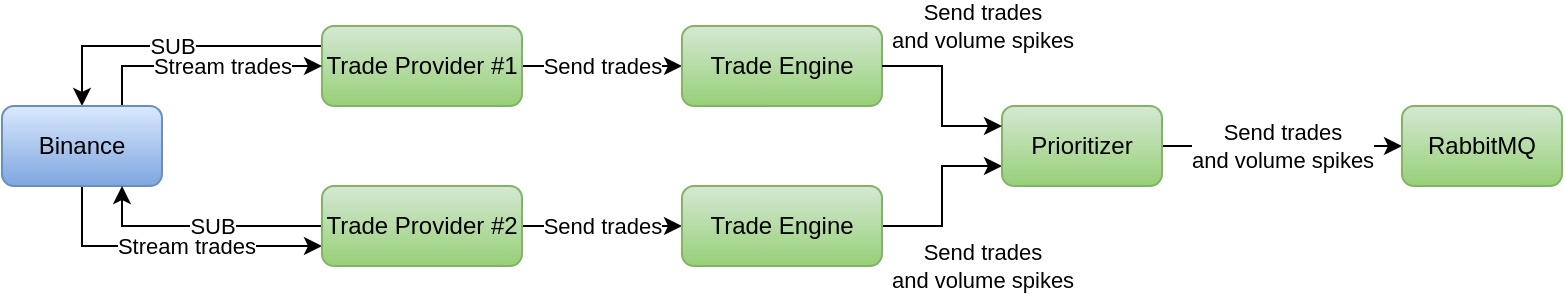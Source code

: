 <mxfile version="20.8.14" type="device"><diagram id="VA_JP7Th453qNerWVTJB" name="Page-1"><mxGraphModel dx="1152" dy="687" grid="1" gridSize="10" guides="1" tooltips="1" connect="1" arrows="1" fold="1" page="1" pageScale="1" pageWidth="850" pageHeight="1100" math="0" shadow="0"><root><mxCell id="0"/><mxCell id="1" parent="0"/><mxCell id="SDbBFG0EWP2BDk197MGh-5" value="SUB" style="edgeStyle=orthogonalEdgeStyle;rounded=0;orthogonalLoop=1;jettySize=auto;html=1;entryX=0.5;entryY=0;entryDx=0;entryDy=0;exitX=0;exitY=0.25;exitDx=0;exitDy=0;" parent="1" source="SDbBFG0EWP2BDk197MGh-1" target="SDbBFG0EWP2BDk197MGh-2" edge="1"><mxGeometry relative="1" as="geometry"/></mxCell><mxCell id="SDbBFG0EWP2BDk197MGh-7" value="Send trades&lt;br&gt;and volume spikes" style="edgeStyle=orthogonalEdgeStyle;rounded=0;orthogonalLoop=1;jettySize=auto;html=1;entryX=0;entryY=0.5;entryDx=0;entryDy=0;exitX=1;exitY=0.5;exitDx=0;exitDy=0;" parent="1" source="dpsqGTVx2oXtvWgPN54V-7" target="SDbBFG0EWP2BDk197MGh-3" edge="1"><mxGeometry relative="1" as="geometry"><mxPoint x="780" y="210" as="sourcePoint"/></mxGeometry></mxCell><mxCell id="dpsqGTVx2oXtvWgPN54V-2" value="Send trades" style="edgeStyle=orthogonalEdgeStyle;rounded=0;orthogonalLoop=1;jettySize=auto;html=1;entryX=0;entryY=0.5;entryDx=0;entryDy=0;" parent="1" source="SDbBFG0EWP2BDk197MGh-1" target="dpsqGTVx2oXtvWgPN54V-1" edge="1"><mxGeometry relative="1" as="geometry"/></mxCell><mxCell id="SDbBFG0EWP2BDk197MGh-1" value="Trade Provider #1" style="rounded=1;whiteSpace=wrap;html=1;fillColor=#d5e8d4;gradientColor=#97d077;strokeColor=#82b366;" parent="1" vertex="1"><mxGeometry x="200" y="240" width="100" height="40" as="geometry"/></mxCell><mxCell id="SDbBFG0EWP2BDk197MGh-6" value="Stream trades" style="edgeStyle=orthogonalEdgeStyle;rounded=0;orthogonalLoop=1;jettySize=auto;html=1;entryX=0;entryY=0.5;entryDx=0;entryDy=0;exitX=0.75;exitY=0;exitDx=0;exitDy=0;" parent="1" source="SDbBFG0EWP2BDk197MGh-2" target="SDbBFG0EWP2BDk197MGh-1" edge="1"><mxGeometry x="0.167" relative="1" as="geometry"><mxPoint as="offset"/></mxGeometry></mxCell><mxCell id="dpsqGTVx2oXtvWgPN54V-11" value="Stream trades" style="edgeStyle=orthogonalEdgeStyle;rounded=0;orthogonalLoop=1;jettySize=auto;html=1;entryX=0;entryY=0.75;entryDx=0;entryDy=0;exitX=0.5;exitY=1;exitDx=0;exitDy=0;" parent="1" source="SDbBFG0EWP2BDk197MGh-2" target="dpsqGTVx2oXtvWgPN54V-6" edge="1"><mxGeometry x="0.086" relative="1" as="geometry"><mxPoint as="offset"/></mxGeometry></mxCell><mxCell id="SDbBFG0EWP2BDk197MGh-2" value="Binance" style="rounded=1;whiteSpace=wrap;html=1;fillColor=#dae8fc;gradientColor=#7ea6e0;strokeColor=#6c8ebf;" parent="1" vertex="1"><mxGeometry x="40" y="280" width="80" height="40" as="geometry"/></mxCell><mxCell id="SDbBFG0EWP2BDk197MGh-3" value="RabbitMQ" style="rounded=1;whiteSpace=wrap;html=1;fillColor=#d5e8d4;gradientColor=#97d077;strokeColor=#82b366;" parent="1" vertex="1"><mxGeometry x="740" y="280" width="80" height="40" as="geometry"/></mxCell><mxCell id="dpsqGTVx2oXtvWgPN54V-1" value="Trade Engine" style="rounded=1;whiteSpace=wrap;html=1;fillColor=#d5e8d4;gradientColor=#97d077;strokeColor=#82b366;" parent="1" vertex="1"><mxGeometry x="380" y="240" width="100" height="40" as="geometry"/></mxCell><mxCell id="dpsqGTVx2oXtvWgPN54V-3" value="Send trades&lt;br&gt;and volume spikes" style="edgeStyle=orthogonalEdgeStyle;rounded=0;orthogonalLoop=1;jettySize=auto;html=1;entryX=0;entryY=0.75;entryDx=0;entryDy=0;exitX=1;exitY=0.5;exitDx=0;exitDy=0;" parent="1" source="dpsqGTVx2oXtvWgPN54V-9" target="dpsqGTVx2oXtvWgPN54V-7" edge="1"><mxGeometry x="-0.333" y="-28" relative="1" as="geometry"><mxPoint x="-8" y="20" as="offset"/></mxGeometry></mxCell><mxCell id="dpsqGTVx2oXtvWgPN54V-5" value="Send trades" style="edgeStyle=orthogonalEdgeStyle;rounded=0;orthogonalLoop=1;jettySize=auto;html=1;entryX=0;entryY=0.5;entryDx=0;entryDy=0;" parent="1" source="dpsqGTVx2oXtvWgPN54V-6" target="dpsqGTVx2oXtvWgPN54V-9" edge="1"><mxGeometry relative="1" as="geometry"/></mxCell><mxCell id="dpsqGTVx2oXtvWgPN54V-10" value="SUB" style="edgeStyle=orthogonalEdgeStyle;rounded=0;orthogonalLoop=1;jettySize=auto;html=1;entryX=0.75;entryY=1;entryDx=0;entryDy=0;exitX=0;exitY=0.5;exitDx=0;exitDy=0;" parent="1" source="dpsqGTVx2oXtvWgPN54V-6" target="SDbBFG0EWP2BDk197MGh-2" edge="1"><mxGeometry x="-0.077" relative="1" as="geometry"><mxPoint as="offset"/></mxGeometry></mxCell><mxCell id="dpsqGTVx2oXtvWgPN54V-6" value="Trade Provider #2" style="rounded=1;whiteSpace=wrap;html=1;fillColor=#d5e8d4;gradientColor=#97d077;strokeColor=#82b366;" parent="1" vertex="1"><mxGeometry x="200" y="320" width="100" height="40" as="geometry"/></mxCell><mxCell id="dpsqGTVx2oXtvWgPN54V-7" value="Prioritizer" style="rounded=1;whiteSpace=wrap;html=1;fillColor=#d5e8d4;gradientColor=#97d077;strokeColor=#82b366;" parent="1" vertex="1"><mxGeometry x="540" y="280" width="80" height="40" as="geometry"/></mxCell><mxCell id="dpsqGTVx2oXtvWgPN54V-9" value="Trade Engine" style="rounded=1;whiteSpace=wrap;html=1;fillColor=#d5e8d4;gradientColor=#97d077;strokeColor=#82b366;" parent="1" vertex="1"><mxGeometry x="380" y="320" width="100" height="40" as="geometry"/></mxCell><mxCell id="dpsqGTVx2oXtvWgPN54V-12" value="Send trades&lt;br&gt;and volume spikes" style="edgeStyle=orthogonalEdgeStyle;rounded=0;orthogonalLoop=1;jettySize=auto;html=1;entryX=0;entryY=0.25;entryDx=0;entryDy=0;exitX=1;exitY=0.5;exitDx=0;exitDy=0;" parent="1" source="dpsqGTVx2oXtvWgPN54V-1" target="dpsqGTVx2oXtvWgPN54V-7" edge="1"><mxGeometry x="-0.333" y="28" relative="1" as="geometry"><mxPoint x="590" y="360" as="sourcePoint"/><mxPoint x="690" y="325" as="targetPoint"/><mxPoint x="-8" y="-20" as="offset"/></mxGeometry></mxCell></root></mxGraphModel></diagram></mxfile>